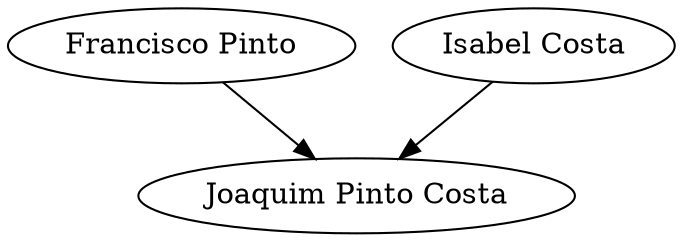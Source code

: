 // Árvore genealógica
digraph {
	1 [label="Joaquim Pinto Costa"]
	2 [label="Francisco Pinto"]
	3 [label="Isabel Costa"]
	2 -> 1
	3 -> 1
}
